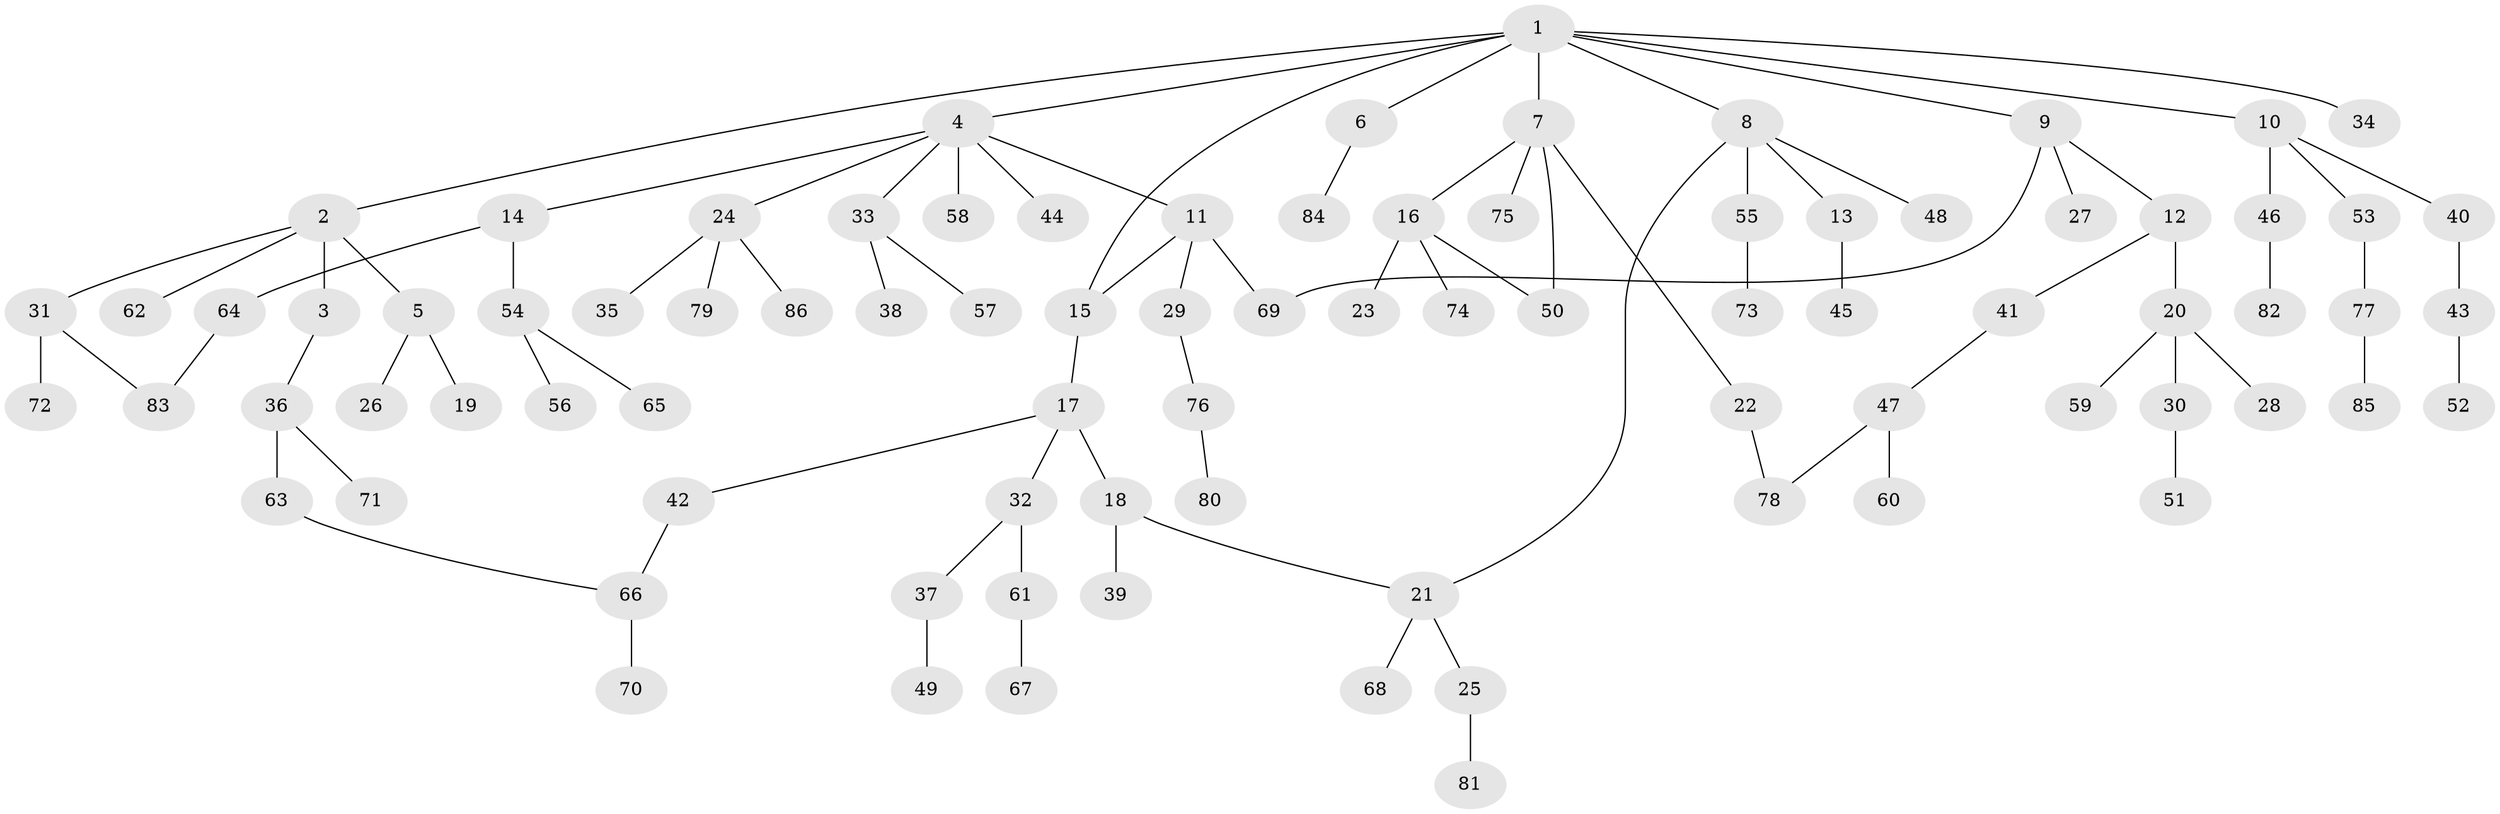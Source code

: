 // coarse degree distribution, {4: 0.08196721311475409, 3: 0.21311475409836064, 1: 0.3770491803278688, 2: 0.29508196721311475, 8: 0.01639344262295082, 6: 0.01639344262295082}
// Generated by graph-tools (version 1.1) at 2025/36/03/04/25 23:36:01]
// undirected, 86 vertices, 92 edges
graph export_dot {
  node [color=gray90,style=filled];
  1;
  2;
  3;
  4;
  5;
  6;
  7;
  8;
  9;
  10;
  11;
  12;
  13;
  14;
  15;
  16;
  17;
  18;
  19;
  20;
  21;
  22;
  23;
  24;
  25;
  26;
  27;
  28;
  29;
  30;
  31;
  32;
  33;
  34;
  35;
  36;
  37;
  38;
  39;
  40;
  41;
  42;
  43;
  44;
  45;
  46;
  47;
  48;
  49;
  50;
  51;
  52;
  53;
  54;
  55;
  56;
  57;
  58;
  59;
  60;
  61;
  62;
  63;
  64;
  65;
  66;
  67;
  68;
  69;
  70;
  71;
  72;
  73;
  74;
  75;
  76;
  77;
  78;
  79;
  80;
  81;
  82;
  83;
  84;
  85;
  86;
  1 -- 2;
  1 -- 4;
  1 -- 6;
  1 -- 7;
  1 -- 8;
  1 -- 9;
  1 -- 10;
  1 -- 15;
  1 -- 34;
  2 -- 3;
  2 -- 5;
  2 -- 31;
  2 -- 62;
  3 -- 36;
  4 -- 11;
  4 -- 14;
  4 -- 24;
  4 -- 33;
  4 -- 44;
  4 -- 58;
  5 -- 19;
  5 -- 26;
  6 -- 84;
  7 -- 16;
  7 -- 22;
  7 -- 75;
  7 -- 50;
  8 -- 13;
  8 -- 48;
  8 -- 55;
  8 -- 21;
  9 -- 12;
  9 -- 27;
  9 -- 69;
  10 -- 40;
  10 -- 46;
  10 -- 53;
  11 -- 29;
  11 -- 69;
  11 -- 15;
  12 -- 20;
  12 -- 41;
  13 -- 45;
  14 -- 54;
  14 -- 64;
  15 -- 17;
  16 -- 23;
  16 -- 50;
  16 -- 74;
  17 -- 18;
  17 -- 32;
  17 -- 42;
  18 -- 21;
  18 -- 39;
  20 -- 28;
  20 -- 30;
  20 -- 59;
  21 -- 25;
  21 -- 68;
  22 -- 78;
  24 -- 35;
  24 -- 79;
  24 -- 86;
  25 -- 81;
  29 -- 76;
  30 -- 51;
  31 -- 72;
  31 -- 83;
  32 -- 37;
  32 -- 61;
  33 -- 38;
  33 -- 57;
  36 -- 63;
  36 -- 71;
  37 -- 49;
  40 -- 43;
  41 -- 47;
  42 -- 66;
  43 -- 52;
  46 -- 82;
  47 -- 60;
  47 -- 78;
  53 -- 77;
  54 -- 56;
  54 -- 65;
  55 -- 73;
  61 -- 67;
  63 -- 66;
  64 -- 83;
  66 -- 70;
  76 -- 80;
  77 -- 85;
}
